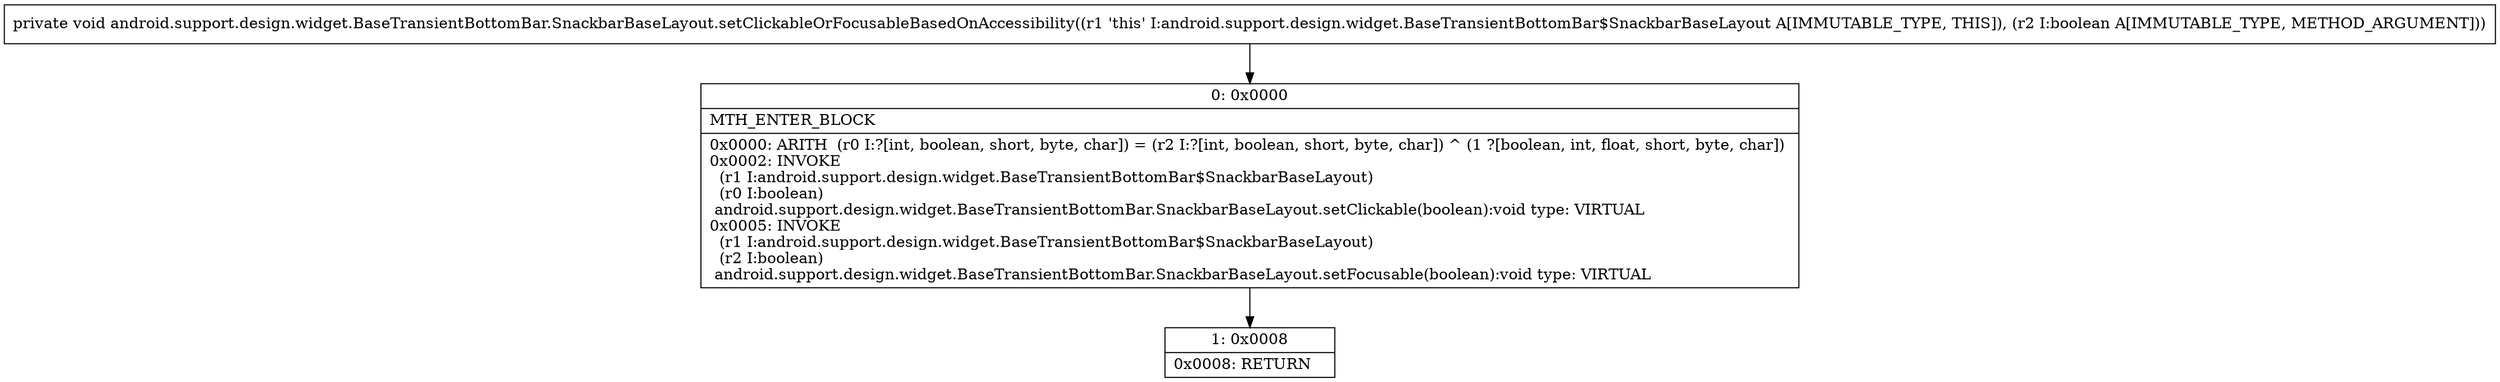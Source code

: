 digraph "CFG forandroid.support.design.widget.BaseTransientBottomBar.SnackbarBaseLayout.setClickableOrFocusableBasedOnAccessibility(Z)V" {
Node_0 [shape=record,label="{0\:\ 0x0000|MTH_ENTER_BLOCK\l|0x0000: ARITH  (r0 I:?[int, boolean, short, byte, char]) = (r2 I:?[int, boolean, short, byte, char]) ^ (1 ?[boolean, int, float, short, byte, char]) \l0x0002: INVOKE  \l  (r1 I:android.support.design.widget.BaseTransientBottomBar$SnackbarBaseLayout)\l  (r0 I:boolean)\l android.support.design.widget.BaseTransientBottomBar.SnackbarBaseLayout.setClickable(boolean):void type: VIRTUAL \l0x0005: INVOKE  \l  (r1 I:android.support.design.widget.BaseTransientBottomBar$SnackbarBaseLayout)\l  (r2 I:boolean)\l android.support.design.widget.BaseTransientBottomBar.SnackbarBaseLayout.setFocusable(boolean):void type: VIRTUAL \l}"];
Node_1 [shape=record,label="{1\:\ 0x0008|0x0008: RETURN   \l}"];
MethodNode[shape=record,label="{private void android.support.design.widget.BaseTransientBottomBar.SnackbarBaseLayout.setClickableOrFocusableBasedOnAccessibility((r1 'this' I:android.support.design.widget.BaseTransientBottomBar$SnackbarBaseLayout A[IMMUTABLE_TYPE, THIS]), (r2 I:boolean A[IMMUTABLE_TYPE, METHOD_ARGUMENT])) }"];
MethodNode -> Node_0;
Node_0 -> Node_1;
}

